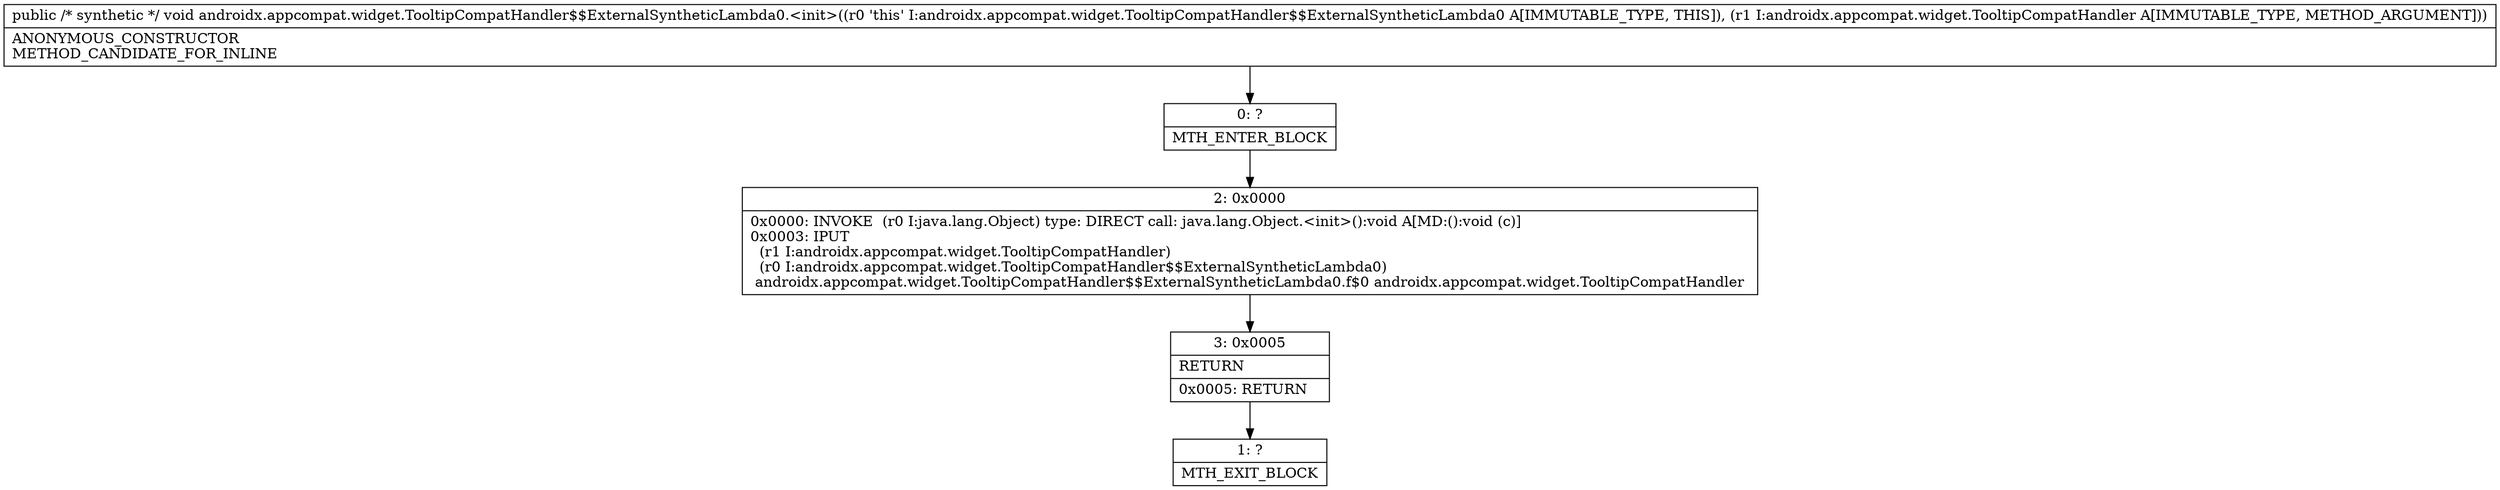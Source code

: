 digraph "CFG forandroidx.appcompat.widget.TooltipCompatHandler$$ExternalSyntheticLambda0.\<init\>(Landroidx\/appcompat\/widget\/TooltipCompatHandler;)V" {
Node_0 [shape=record,label="{0\:\ ?|MTH_ENTER_BLOCK\l}"];
Node_2 [shape=record,label="{2\:\ 0x0000|0x0000: INVOKE  (r0 I:java.lang.Object) type: DIRECT call: java.lang.Object.\<init\>():void A[MD:():void (c)]\l0x0003: IPUT  \l  (r1 I:androidx.appcompat.widget.TooltipCompatHandler)\l  (r0 I:androidx.appcompat.widget.TooltipCompatHandler$$ExternalSyntheticLambda0)\l androidx.appcompat.widget.TooltipCompatHandler$$ExternalSyntheticLambda0.f$0 androidx.appcompat.widget.TooltipCompatHandler \l}"];
Node_3 [shape=record,label="{3\:\ 0x0005|RETURN\l|0x0005: RETURN   \l}"];
Node_1 [shape=record,label="{1\:\ ?|MTH_EXIT_BLOCK\l}"];
MethodNode[shape=record,label="{public \/* synthetic *\/ void androidx.appcompat.widget.TooltipCompatHandler$$ExternalSyntheticLambda0.\<init\>((r0 'this' I:androidx.appcompat.widget.TooltipCompatHandler$$ExternalSyntheticLambda0 A[IMMUTABLE_TYPE, THIS]), (r1 I:androidx.appcompat.widget.TooltipCompatHandler A[IMMUTABLE_TYPE, METHOD_ARGUMENT]))  | ANONYMOUS_CONSTRUCTOR\lMETHOD_CANDIDATE_FOR_INLINE\l}"];
MethodNode -> Node_0;Node_0 -> Node_2;
Node_2 -> Node_3;
Node_3 -> Node_1;
}

